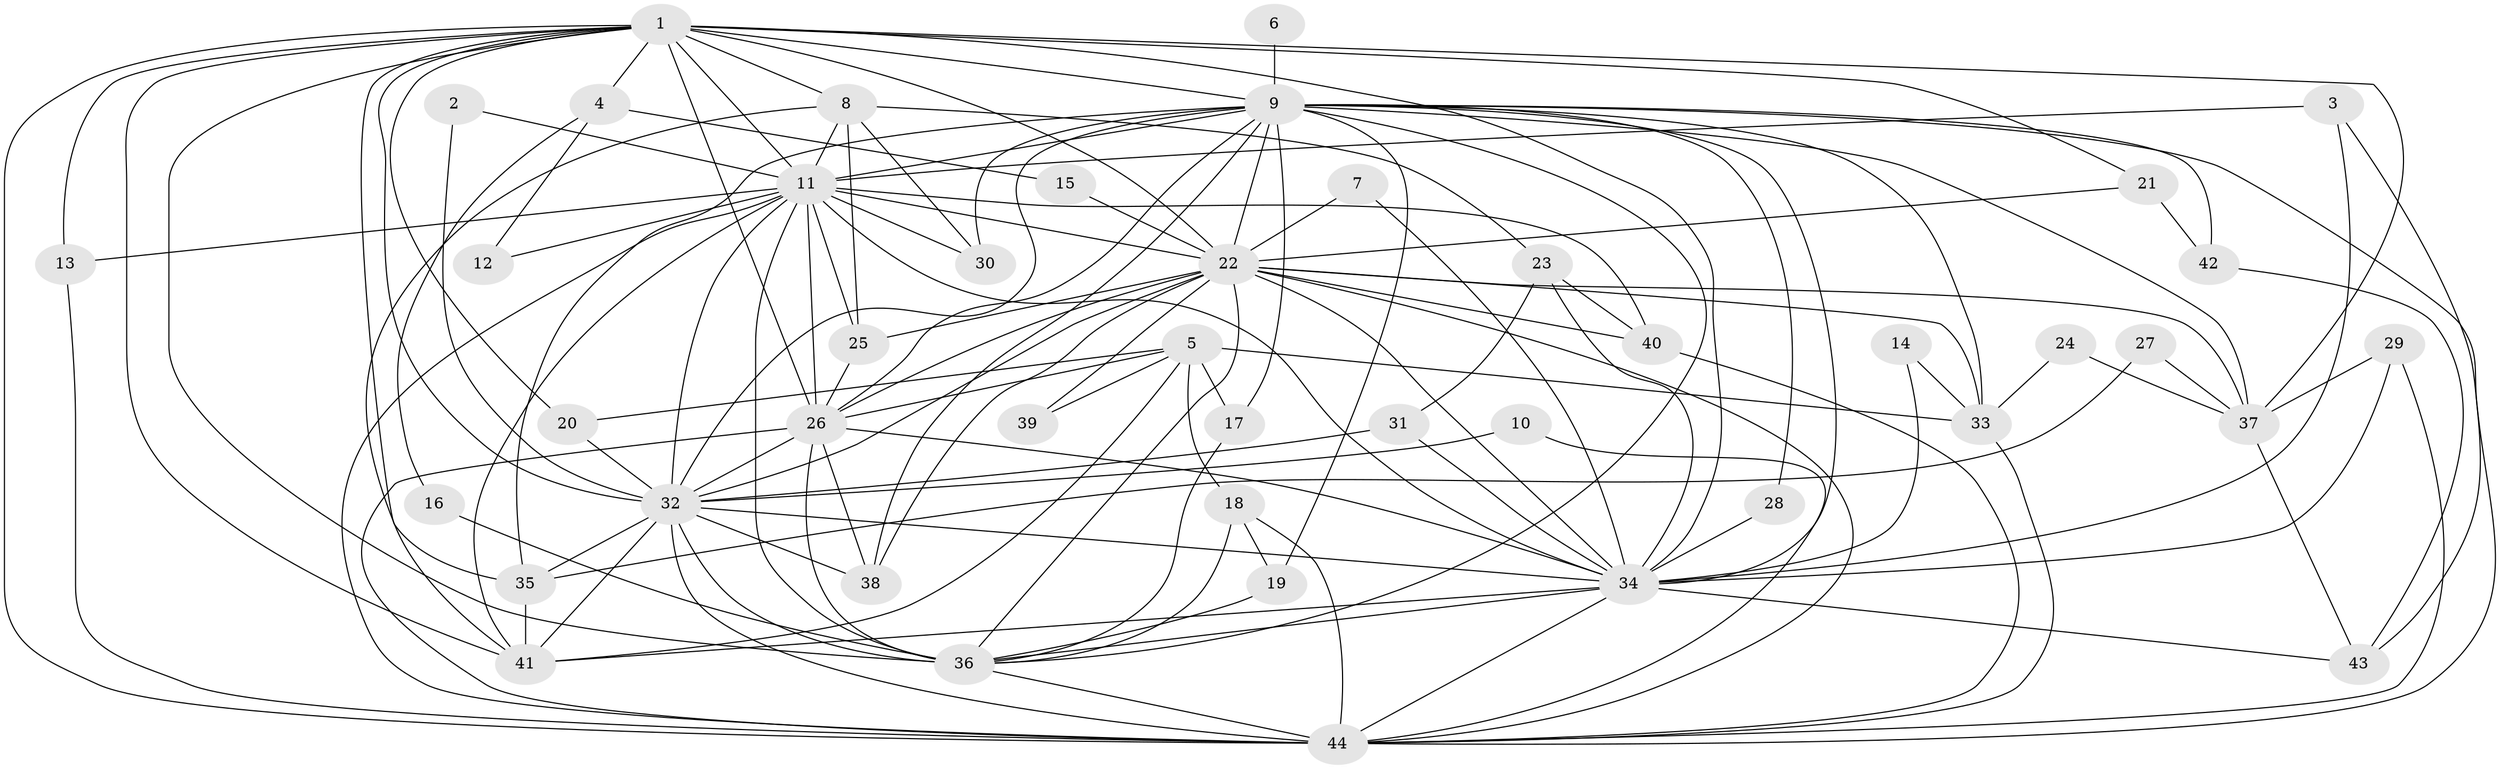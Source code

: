 // original degree distribution, {12: 0.011363636363636364, 19: 0.011363636363636364, 13: 0.011363636363636364, 16: 0.011363636363636364, 25: 0.011363636363636364, 22: 0.011363636363636364, 17: 0.011363636363636364, 21: 0.022727272727272728, 24: 0.011363636363636364, 4: 0.09090909090909091, 5: 0.011363636363636364, 6: 0.022727272727272728, 3: 0.10227272727272728, 2: 0.6136363636363636, 7: 0.045454545454545456}
// Generated by graph-tools (version 1.1) at 2025/36/03/04/25 23:36:25]
// undirected, 44 vertices, 128 edges
graph export_dot {
  node [color=gray90,style=filled];
  1;
  2;
  3;
  4;
  5;
  6;
  7;
  8;
  9;
  10;
  11;
  12;
  13;
  14;
  15;
  16;
  17;
  18;
  19;
  20;
  21;
  22;
  23;
  24;
  25;
  26;
  27;
  28;
  29;
  30;
  31;
  32;
  33;
  34;
  35;
  36;
  37;
  38;
  39;
  40;
  41;
  42;
  43;
  44;
  1 -- 4 [weight=2.0];
  1 -- 8 [weight=1.0];
  1 -- 9 [weight=2.0];
  1 -- 11 [weight=2.0];
  1 -- 13 [weight=1.0];
  1 -- 20 [weight=1.0];
  1 -- 21 [weight=1.0];
  1 -- 22 [weight=1.0];
  1 -- 26 [weight=2.0];
  1 -- 32 [weight=1.0];
  1 -- 34 [weight=1.0];
  1 -- 35 [weight=1.0];
  1 -- 36 [weight=1.0];
  1 -- 37 [weight=1.0];
  1 -- 41 [weight=1.0];
  1 -- 44 [weight=1.0];
  2 -- 11 [weight=1.0];
  2 -- 32 [weight=1.0];
  3 -- 11 [weight=1.0];
  3 -- 34 [weight=2.0];
  3 -- 43 [weight=1.0];
  4 -- 12 [weight=1.0];
  4 -- 15 [weight=1.0];
  4 -- 16 [weight=1.0];
  5 -- 17 [weight=1.0];
  5 -- 18 [weight=1.0];
  5 -- 20 [weight=1.0];
  5 -- 26 [weight=1.0];
  5 -- 33 [weight=1.0];
  5 -- 39 [weight=1.0];
  5 -- 41 [weight=1.0];
  6 -- 9 [weight=1.0];
  7 -- 22 [weight=1.0];
  7 -- 34 [weight=1.0];
  8 -- 11 [weight=1.0];
  8 -- 23 [weight=1.0];
  8 -- 25 [weight=1.0];
  8 -- 30 [weight=1.0];
  8 -- 41 [weight=1.0];
  9 -- 11 [weight=3.0];
  9 -- 17 [weight=1.0];
  9 -- 19 [weight=1.0];
  9 -- 22 [weight=1.0];
  9 -- 26 [weight=1.0];
  9 -- 28 [weight=1.0];
  9 -- 30 [weight=1.0];
  9 -- 32 [weight=1.0];
  9 -- 33 [weight=1.0];
  9 -- 34 [weight=1.0];
  9 -- 35 [weight=1.0];
  9 -- 36 [weight=2.0];
  9 -- 37 [weight=1.0];
  9 -- 38 [weight=1.0];
  9 -- 42 [weight=1.0];
  9 -- 44 [weight=2.0];
  10 -- 32 [weight=1.0];
  10 -- 44 [weight=1.0];
  11 -- 12 [weight=1.0];
  11 -- 13 [weight=1.0];
  11 -- 22 [weight=4.0];
  11 -- 25 [weight=1.0];
  11 -- 26 [weight=2.0];
  11 -- 30 [weight=1.0];
  11 -- 32 [weight=4.0];
  11 -- 34 [weight=3.0];
  11 -- 36 [weight=3.0];
  11 -- 40 [weight=1.0];
  11 -- 41 [weight=1.0];
  11 -- 44 [weight=3.0];
  13 -- 44 [weight=1.0];
  14 -- 33 [weight=1.0];
  14 -- 34 [weight=1.0];
  15 -- 22 [weight=1.0];
  16 -- 36 [weight=1.0];
  17 -- 36 [weight=1.0];
  18 -- 19 [weight=1.0];
  18 -- 36 [weight=1.0];
  18 -- 44 [weight=1.0];
  19 -- 36 [weight=1.0];
  20 -- 32 [weight=1.0];
  21 -- 22 [weight=2.0];
  21 -- 42 [weight=1.0];
  22 -- 25 [weight=1.0];
  22 -- 26 [weight=1.0];
  22 -- 32 [weight=1.0];
  22 -- 33 [weight=2.0];
  22 -- 34 [weight=1.0];
  22 -- 36 [weight=1.0];
  22 -- 37 [weight=1.0];
  22 -- 38 [weight=1.0];
  22 -- 39 [weight=1.0];
  22 -- 40 [weight=1.0];
  22 -- 44 [weight=1.0];
  23 -- 31 [weight=1.0];
  23 -- 34 [weight=1.0];
  23 -- 40 [weight=1.0];
  24 -- 33 [weight=1.0];
  24 -- 37 [weight=1.0];
  25 -- 26 [weight=1.0];
  26 -- 32 [weight=1.0];
  26 -- 34 [weight=1.0];
  26 -- 36 [weight=1.0];
  26 -- 38 [weight=1.0];
  26 -- 44 [weight=1.0];
  27 -- 35 [weight=1.0];
  27 -- 37 [weight=1.0];
  28 -- 34 [weight=2.0];
  29 -- 34 [weight=1.0];
  29 -- 37 [weight=1.0];
  29 -- 44 [weight=1.0];
  31 -- 32 [weight=1.0];
  31 -- 34 [weight=1.0];
  32 -- 34 [weight=1.0];
  32 -- 35 [weight=1.0];
  32 -- 36 [weight=2.0];
  32 -- 38 [weight=1.0];
  32 -- 41 [weight=1.0];
  32 -- 44 [weight=1.0];
  33 -- 44 [weight=1.0];
  34 -- 36 [weight=1.0];
  34 -- 41 [weight=1.0];
  34 -- 43 [weight=1.0];
  34 -- 44 [weight=1.0];
  35 -- 41 [weight=1.0];
  36 -- 44 [weight=1.0];
  37 -- 43 [weight=1.0];
  40 -- 44 [weight=1.0];
  42 -- 43 [weight=1.0];
}
